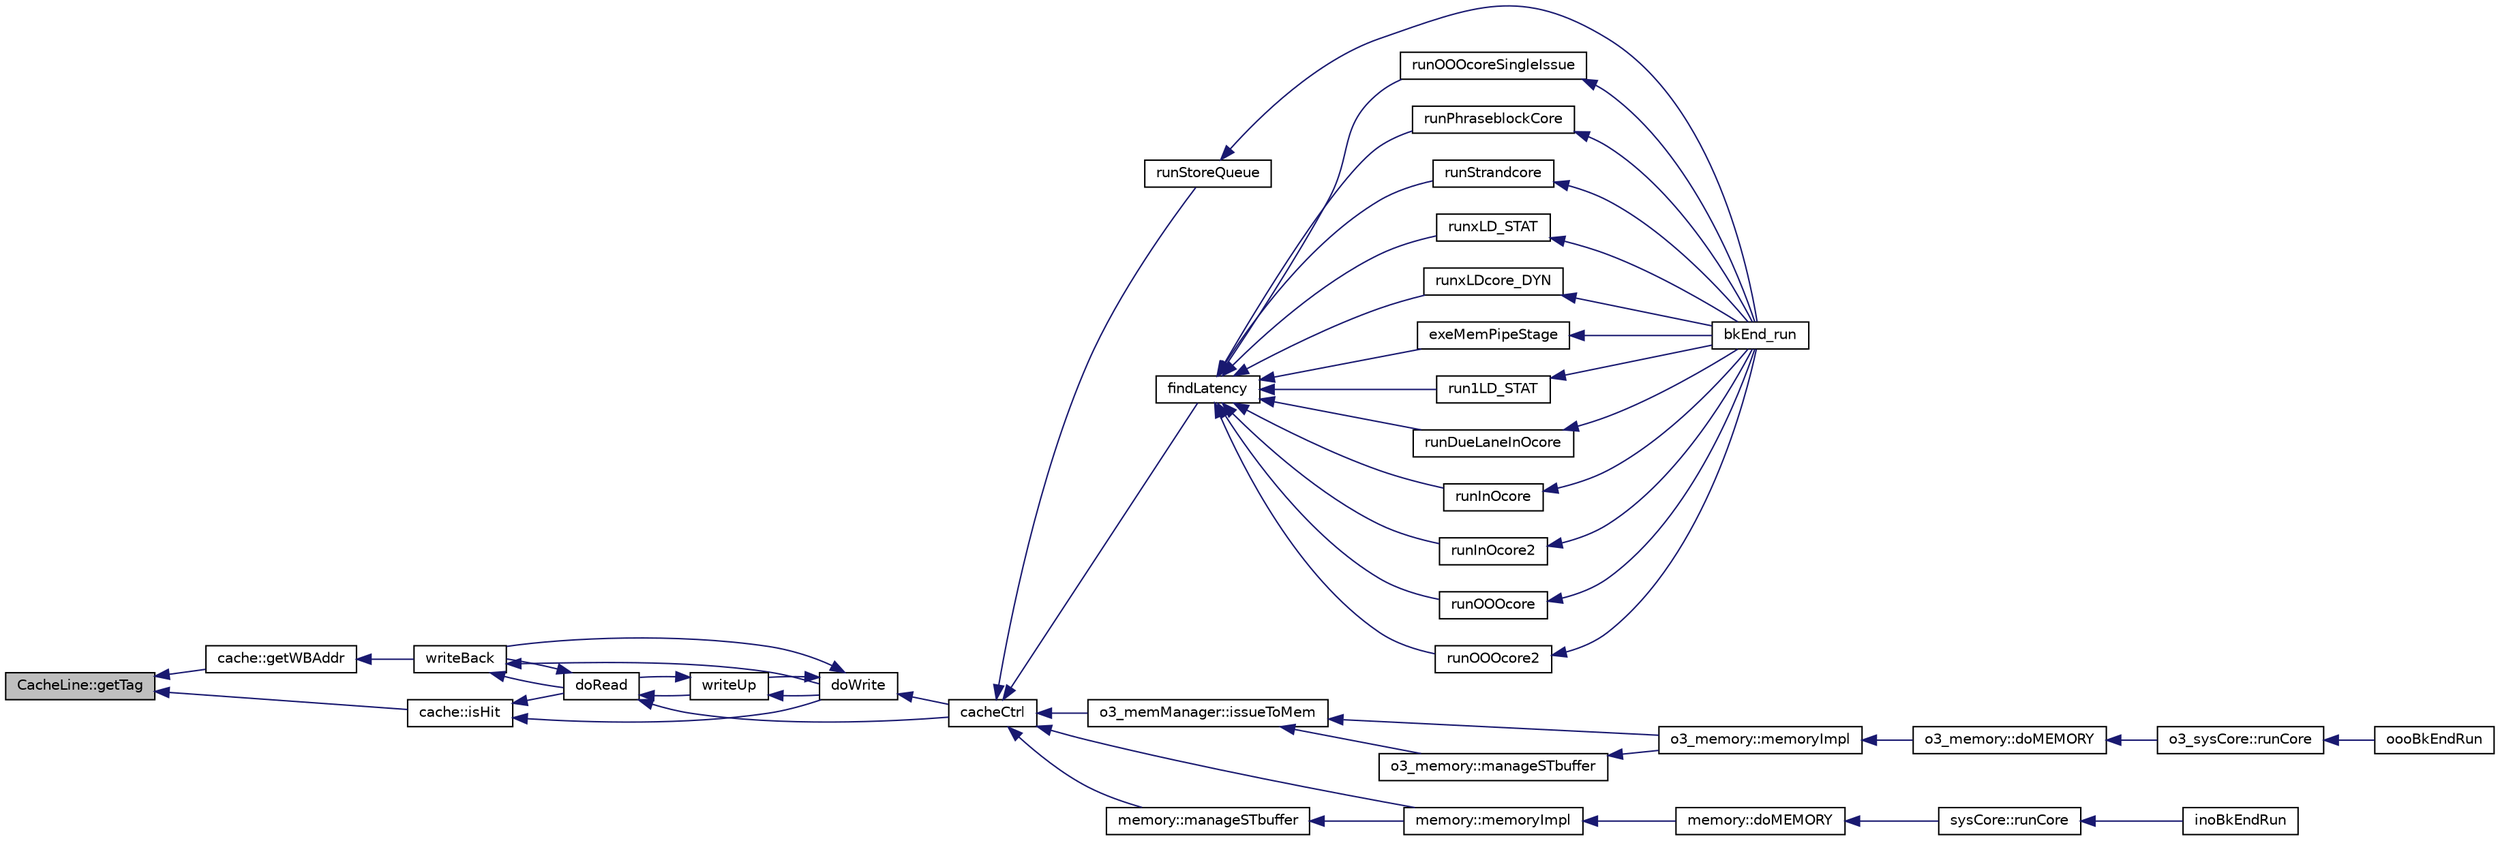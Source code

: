 digraph G
{
  edge [fontname="Helvetica",fontsize="10",labelfontname="Helvetica",labelfontsize="10"];
  node [fontname="Helvetica",fontsize="10",shape=record];
  rankdir=LR;
  Node1 [label="CacheLine::getTag",height=0.2,width=0.4,color="black", fillcolor="grey75", style="filled" fontcolor="black"];
  Node1 -> Node2 [dir=back,color="midnightblue",fontsize="10",style="solid"];
  Node2 [label="cache::getWBAddr",height=0.2,width=0.4,color="black", fillcolor="white", style="filled",URL="$classcache.html#a5b239f74c2467fdf30f0cf2fceebf820"];
  Node2 -> Node3 [dir=back,color="midnightblue",fontsize="10",style="solid"];
  Node3 [label="writeBack",height=0.2,width=0.4,color="black", fillcolor="white", style="filled",URL="$cacheCtrl_8h.html#a3c95fb18f45bc2704ececadb8e7a3200"];
  Node3 -> Node4 [dir=back,color="midnightblue",fontsize="10",style="solid"];
  Node4 [label="doRead",height=0.2,width=0.4,color="black", fillcolor="white", style="filled",URL="$cacheCtrl_8h.html#aca22aa31c1e2231d94dea96de677955a"];
  Node4 -> Node5 [dir=back,color="midnightblue",fontsize="10",style="solid"];
  Node5 [label="cacheCtrl",height=0.2,width=0.4,color="black", fillcolor="white", style="filled",URL="$cacheCtrl_8h.html#a647b95d4a9cb0f09d95d2adfaf25e1d7"];
  Node5 -> Node6 [dir=back,color="midnightblue",fontsize="10",style="solid"];
  Node6 [label="findLatency",height=0.2,width=0.4,color="black", fillcolor="white", style="filled",URL="$bkEnd_8cpp.html#a425e040d7cdd063c48e543f19d61d29e"];
  Node6 -> Node7 [dir=back,color="midnightblue",fontsize="10",style="solid"];
  Node7 [label="exeMemPipeStage",height=0.2,width=0.4,color="black", fillcolor="white", style="filled",URL="$bkEnd_8cpp.html#a184a478d12000544a380c7aa50a9894d"];
  Node7 -> Node8 [dir=back,color="midnightblue",fontsize="10",style="solid"];
  Node8 [label="bkEnd_run",height=0.2,width=0.4,color="black", fillcolor="white", style="filled",URL="$bkEnd_8h.html#a0de885ce07273f37e162ecb0e63ec95d"];
  Node6 -> Node9 [dir=back,color="midnightblue",fontsize="10",style="solid"];
  Node9 [label="run1LD_STAT",height=0.2,width=0.4,color="black", fillcolor="white", style="filled",URL="$bkEnd_8cpp.html#a97c39e40275c8b88452f484247c641e6"];
  Node9 -> Node8 [dir=back,color="midnightblue",fontsize="10",style="solid"];
  Node6 -> Node10 [dir=back,color="midnightblue",fontsize="10",style="solid"];
  Node10 [label="runDueLaneInOcore",height=0.2,width=0.4,color="black", fillcolor="white", style="filled",URL="$bkEnd_8cpp.html#ace2244168da67b24c25de5eeb8e324e7"];
  Node10 -> Node8 [dir=back,color="midnightblue",fontsize="10",style="solid"];
  Node6 -> Node11 [dir=back,color="midnightblue",fontsize="10",style="solid"];
  Node11 [label="runInOcore",height=0.2,width=0.4,color="black", fillcolor="white", style="filled",URL="$bkEnd_8cpp.html#a08f23b53db9ac916db6ee3b82c8a80a9"];
  Node11 -> Node8 [dir=back,color="midnightblue",fontsize="10",style="solid"];
  Node6 -> Node12 [dir=back,color="midnightblue",fontsize="10",style="solid"];
  Node12 [label="runInOcore2",height=0.2,width=0.4,color="black", fillcolor="white", style="filled",URL="$bkEnd_8cpp.html#ac12de6e25fc3f32a278fbc174b77bcf8"];
  Node12 -> Node8 [dir=back,color="midnightblue",fontsize="10",style="solid"];
  Node6 -> Node13 [dir=back,color="midnightblue",fontsize="10",style="solid"];
  Node13 [label="runOOOcore",height=0.2,width=0.4,color="black", fillcolor="white", style="filled",URL="$bkEnd_8cpp.html#a0048e706dd30cad67418041c870d1850"];
  Node13 -> Node8 [dir=back,color="midnightblue",fontsize="10",style="solid"];
  Node6 -> Node14 [dir=back,color="midnightblue",fontsize="10",style="solid"];
  Node14 [label="runOOOcore2",height=0.2,width=0.4,color="black", fillcolor="white", style="filled",URL="$bkEnd_8cpp.html#a1e86a57f718ccc5c785cb2f69e4eb150"];
  Node14 -> Node8 [dir=back,color="midnightblue",fontsize="10",style="solid"];
  Node6 -> Node15 [dir=back,color="midnightblue",fontsize="10",style="solid"];
  Node15 [label="runOOOcoreSingleIssue",height=0.2,width=0.4,color="black", fillcolor="white", style="filled",URL="$bkEnd_8cpp.html#a10447d26aeb9ab403590f64c71683174"];
  Node15 -> Node8 [dir=back,color="midnightblue",fontsize="10",style="solid"];
  Node6 -> Node16 [dir=back,color="midnightblue",fontsize="10",style="solid"];
  Node16 [label="runPhraseblockCore",height=0.2,width=0.4,color="black", fillcolor="white", style="filled",URL="$bkEnd_8cpp.html#a6ce7251cbd93290a7c6774649b96b166"];
  Node16 -> Node8 [dir=back,color="midnightblue",fontsize="10",style="solid"];
  Node6 -> Node17 [dir=back,color="midnightblue",fontsize="10",style="solid"];
  Node17 [label="runStrandcore",height=0.2,width=0.4,color="black", fillcolor="white", style="filled",URL="$bkEnd_8cpp.html#a72051851d4c12247aaab4ed481b9c2d1"];
  Node17 -> Node8 [dir=back,color="midnightblue",fontsize="10",style="solid"];
  Node6 -> Node18 [dir=back,color="midnightblue",fontsize="10",style="solid"];
  Node18 [label="runxLD_STAT",height=0.2,width=0.4,color="black", fillcolor="white", style="filled",URL="$bkEnd_8cpp.html#a63d6bd6a56d403ccb003d08d98681a3b"];
  Node18 -> Node8 [dir=back,color="midnightblue",fontsize="10",style="solid"];
  Node6 -> Node19 [dir=back,color="midnightblue",fontsize="10",style="solid"];
  Node19 [label="runxLDcore_DYN",height=0.2,width=0.4,color="black", fillcolor="white", style="filled",URL="$bkEnd_8cpp.html#a00dd14f5dbcba28599ade0a3d5c47091"];
  Node19 -> Node8 [dir=back,color="midnightblue",fontsize="10",style="solid"];
  Node5 -> Node20 [dir=back,color="midnightblue",fontsize="10",style="solid"];
  Node20 [label="o3_memManager::issueToMem",height=0.2,width=0.4,color="black", fillcolor="white", style="filled",URL="$classo3__memManager.html#a9e44a6173a6b099fa6e7644960aac5cf"];
  Node20 -> Node21 [dir=back,color="midnightblue",fontsize="10",style="solid"];
  Node21 [label="o3_memory::manageSTbuffer",height=0.2,width=0.4,color="black", fillcolor="white", style="filled",URL="$classo3__memory.html#a91a7367c72346b355709afddef9296bf"];
  Node21 -> Node22 [dir=back,color="midnightblue",fontsize="10",style="solid"];
  Node22 [label="o3_memory::memoryImpl",height=0.2,width=0.4,color="black", fillcolor="white", style="filled",URL="$classo3__memory.html#ad44b31e95afd6e63f85401be8e58318d"];
  Node22 -> Node23 [dir=back,color="midnightblue",fontsize="10",style="solid"];
  Node23 [label="o3_memory::doMEMORY",height=0.2,width=0.4,color="black", fillcolor="white", style="filled",URL="$classo3__memory.html#a14fb30065edbb1758d0e4c9ac3f92433"];
  Node23 -> Node24 [dir=back,color="midnightblue",fontsize="10",style="solid"];
  Node24 [label="o3_sysCore::runCore",height=0.2,width=0.4,color="black", fillcolor="white", style="filled",URL="$classo3__sysCore.html#ab97edaa7f8ea74d7315b71d7d03a736c"];
  Node24 -> Node25 [dir=back,color="midnightblue",fontsize="10",style="solid"];
  Node25 [label="oooBkEndRun",height=0.2,width=0.4,color="black", fillcolor="white", style="filled",URL="$oooBkEnd_8h.html#aaa2cf7fe88073cf54894d48f17271d93"];
  Node20 -> Node22 [dir=back,color="midnightblue",fontsize="10",style="solid"];
  Node5 -> Node26 [dir=back,color="midnightblue",fontsize="10",style="solid"];
  Node26 [label="memory::manageSTbuffer",height=0.2,width=0.4,color="black", fillcolor="white", style="filled",URL="$classmemory.html#a43b452151bf034cd654a711b21078097"];
  Node26 -> Node27 [dir=back,color="midnightblue",fontsize="10",style="solid"];
  Node27 [label="memory::memoryImpl",height=0.2,width=0.4,color="black", fillcolor="white", style="filled",URL="$classmemory.html#a3c2b4025c057acb762cc6630f324d3dc"];
  Node27 -> Node28 [dir=back,color="midnightblue",fontsize="10",style="solid"];
  Node28 [label="memory::doMEMORY",height=0.2,width=0.4,color="black", fillcolor="white", style="filled",URL="$classmemory.html#ae667b5ac087faff10a52913146d6b627"];
  Node28 -> Node29 [dir=back,color="midnightblue",fontsize="10",style="solid"];
  Node29 [label="sysCore::runCore",height=0.2,width=0.4,color="black", fillcolor="white", style="filled",URL="$classsysCore.html#a329e1539dcc7da668fb0d6237368922f"];
  Node29 -> Node30 [dir=back,color="midnightblue",fontsize="10",style="solid"];
  Node30 [label="inoBkEndRun",height=0.2,width=0.4,color="black", fillcolor="white", style="filled",URL="$inoBkEnd_8h.html#a7f7897adf2514facd31db95c4b90314d"];
  Node5 -> Node27 [dir=back,color="midnightblue",fontsize="10",style="solid"];
  Node5 -> Node31 [dir=back,color="midnightblue",fontsize="10",style="solid"];
  Node31 [label="runStoreQueue",height=0.2,width=0.4,color="black", fillcolor="white", style="filled",URL="$bkEnd_8cpp.html#aeb3bb6faa3048d5856d06e6205cc3248"];
  Node31 -> Node8 [dir=back,color="midnightblue",fontsize="10",style="solid"];
  Node4 -> Node3 [dir=back,color="midnightblue",fontsize="10",style="solid"];
  Node4 -> Node32 [dir=back,color="midnightblue",fontsize="10",style="solid"];
  Node32 [label="writeUp",height=0.2,width=0.4,color="black", fillcolor="white", style="filled",URL="$cacheCtrl_8cpp.html#a2b7fac6feef0a70c72a45d493088b270"];
  Node32 -> Node4 [dir=back,color="midnightblue",fontsize="10",style="solid"];
  Node32 -> Node33 [dir=back,color="midnightblue",fontsize="10",style="solid"];
  Node33 [label="doWrite",height=0.2,width=0.4,color="black", fillcolor="white", style="filled",URL="$cacheCtrl_8h.html#a940d1bcbe86e71d64bd1eede69d55324"];
  Node33 -> Node5 [dir=back,color="midnightblue",fontsize="10",style="solid"];
  Node33 -> Node3 [dir=back,color="midnightblue",fontsize="10",style="solid"];
  Node33 -> Node32 [dir=back,color="midnightblue",fontsize="10",style="solid"];
  Node3 -> Node33 [dir=back,color="midnightblue",fontsize="10",style="solid"];
  Node1 -> Node34 [dir=back,color="midnightblue",fontsize="10",style="solid"];
  Node34 [label="cache::isHit",height=0.2,width=0.4,color="black", fillcolor="white", style="filled",URL="$classcache.html#af39bc5f11fbca905873c840a8dcfb9b9"];
  Node34 -> Node4 [dir=back,color="midnightblue",fontsize="10",style="solid"];
  Node34 -> Node33 [dir=back,color="midnightblue",fontsize="10",style="solid"];
}
